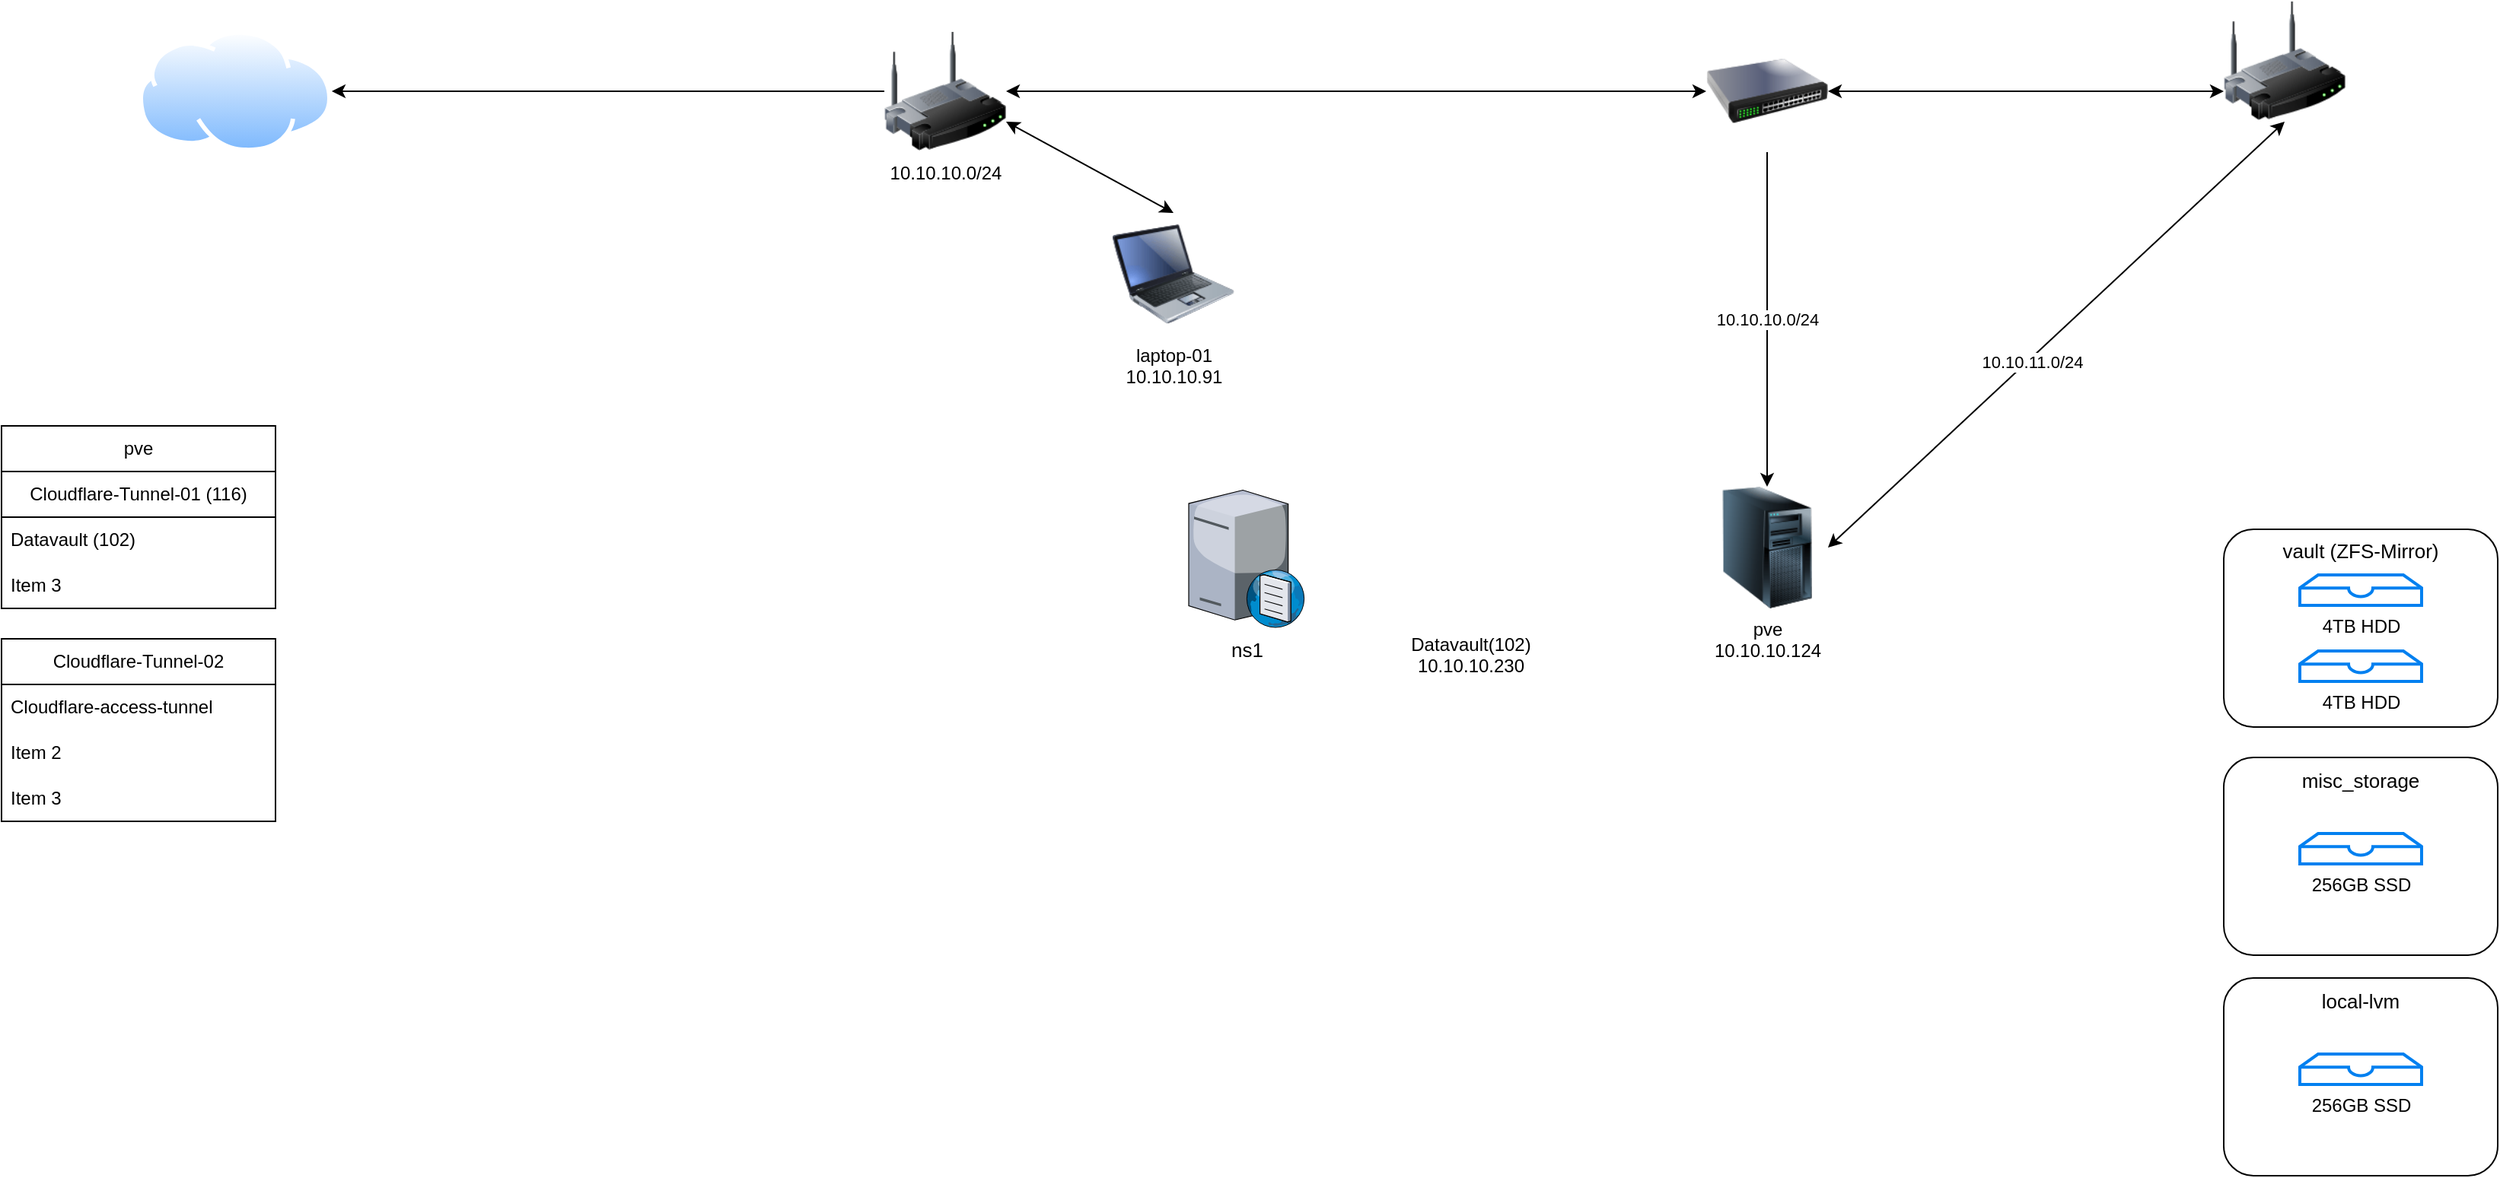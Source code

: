 <mxfile version="20.8.23" type="github">
  <diagram name="Page-1" id="JUxaxvq_NmA8_0eDuPiu">
    <mxGraphModel dx="2899" dy="2229" grid="1" gridSize="10" guides="1" tooltips="1" connect="1" arrows="1" fold="1" page="1" pageScale="1" pageWidth="850" pageHeight="1100" math="0" shadow="0">
      <root>
        <mxCell id="0" />
        <mxCell id="1" parent="0" />
        <mxCell id="Qj9mpcHJ8Z66wuf7wjxP-48" value="&lt;p style=&quot;line-height: 130%; font-size: 13px;&quot; align=&quot;center&quot;&gt;&lt;br&gt;&lt;/p&gt;" style="rounded=1;whiteSpace=wrap;html=1;align=center;" vertex="1" parent="1">
          <mxGeometry x="630" y="208" width="180" height="130" as="geometry" />
        </mxCell>
        <mxCell id="Qj9mpcHJ8Z66wuf7wjxP-1" value="&lt;div&gt;pve &lt;br&gt;&lt;/div&gt;&lt;div&gt;10.10.10.124&lt;br&gt;&lt;/div&gt;" style="image;html=1;image=img/lib/clip_art/computers/Server_Tower_128x128.png" vertex="1" parent="1">
          <mxGeometry x="290" y="180" width="80" height="80" as="geometry" />
        </mxCell>
        <mxCell id="Qj9mpcHJ8Z66wuf7wjxP-34" style="edgeStyle=orthogonalEdgeStyle;rounded=0;orthogonalLoop=1;jettySize=auto;html=1;" edge="1" parent="1" source="Qj9mpcHJ8Z66wuf7wjxP-3" target="Qj9mpcHJ8Z66wuf7wjxP-6">
          <mxGeometry relative="1" as="geometry" />
        </mxCell>
        <mxCell id="Qj9mpcHJ8Z66wuf7wjxP-3" value="10.10.10.0/24" style="image;html=1;image=img/lib/clip_art/networking/Wireless_Router_128x128.png" vertex="1" parent="1">
          <mxGeometry x="-250" y="-120" width="80" height="80" as="geometry" />
        </mxCell>
        <mxCell id="Qj9mpcHJ8Z66wuf7wjxP-4" value="" style="image;html=1;image=img/lib/clip_art/networking/Wireless_Router_128x128.png" vertex="1" parent="1">
          <mxGeometry x="630" y="-140" width="80" height="80" as="geometry" />
        </mxCell>
        <mxCell id="Qj9mpcHJ8Z66wuf7wjxP-9" value="&lt;div&gt;10.10.10.0/24&lt;/div&gt;" style="edgeStyle=orthogonalEdgeStyle;rounded=0;orthogonalLoop=1;jettySize=auto;html=1;exitX=0.5;exitY=1;exitDx=0;exitDy=0;" edge="1" parent="1" source="Qj9mpcHJ8Z66wuf7wjxP-5" target="Qj9mpcHJ8Z66wuf7wjxP-1">
          <mxGeometry relative="1" as="geometry" />
        </mxCell>
        <mxCell id="Qj9mpcHJ8Z66wuf7wjxP-5" value="" style="image;html=1;image=img/lib/clip_art/networking/Switch_128x128.png" vertex="1" parent="1">
          <mxGeometry x="290" y="-120" width="80" height="80" as="geometry" />
        </mxCell>
        <mxCell id="Qj9mpcHJ8Z66wuf7wjxP-6" value="" style="aspect=fixed;perimeter=ellipsePerimeter;html=1;align=center;shadow=0;dashed=0;spacingTop=3;image;image=img/lib/active_directory/internet_cloud.svg;" vertex="1" parent="1">
          <mxGeometry x="-740" y="-120" width="126.98" height="80" as="geometry" />
        </mxCell>
        <mxCell id="Qj9mpcHJ8Z66wuf7wjxP-16" value="&lt;div&gt;Datavault(102)&lt;/div&gt;&lt;div&gt;10.10.10.230&lt;/div&gt;" style="shape=image;html=1;verticalAlign=top;verticalLabelPosition=bottom;labelBackgroundColor=#ffffff;imageAspect=0;aspect=fixed;image=https://cdn1.iconfinder.com/data/icons/Futurosoft%20Icons%200.5.2/128x128/devices/nfs_mount.png" vertex="1" parent="1">
          <mxGeometry x="90" y="180" width="90" height="90" as="geometry" />
        </mxCell>
        <mxCell id="Qj9mpcHJ8Z66wuf7wjxP-30" value="4TB HDD" style="html=1;verticalLabelPosition=bottom;align=center;labelBackgroundColor=#ffffff;verticalAlign=top;strokeWidth=2;strokeColor=#0080F0;shadow=0;dashed=0;shape=mxgraph.ios7.icons.storage;" vertex="1" parent="1">
          <mxGeometry x="680" y="238" width="80" height="20" as="geometry" />
        </mxCell>
        <mxCell id="Qj9mpcHJ8Z66wuf7wjxP-37" value="" style="endArrow=classic;startArrow=classic;html=1;rounded=0;exitX=1;exitY=0.5;exitDx=0;exitDy=0;entryX=0;entryY=0.5;entryDx=0;entryDy=0;" edge="1" parent="1" source="Qj9mpcHJ8Z66wuf7wjxP-3" target="Qj9mpcHJ8Z66wuf7wjxP-5">
          <mxGeometry width="50" height="50" relative="1" as="geometry">
            <mxPoint x="360" y="200" as="sourcePoint" />
            <mxPoint x="410" y="150" as="targetPoint" />
          </mxGeometry>
        </mxCell>
        <mxCell id="Qj9mpcHJ8Z66wuf7wjxP-39" value="" style="endArrow=classic;startArrow=classic;html=1;rounded=0;entryX=0.5;entryY=1;entryDx=0;entryDy=0;exitX=1;exitY=0.5;exitDx=0;exitDy=0;" edge="1" parent="1" source="Qj9mpcHJ8Z66wuf7wjxP-1" target="Qj9mpcHJ8Z66wuf7wjxP-4">
          <mxGeometry width="50" height="50" relative="1" as="geometry">
            <mxPoint x="550" y="250" as="sourcePoint" />
            <mxPoint x="600" y="200" as="targetPoint" />
          </mxGeometry>
        </mxCell>
        <mxCell id="Qj9mpcHJ8Z66wuf7wjxP-41" value="&lt;div&gt;10.10.11.0/24&lt;/div&gt;" style="edgeLabel;html=1;align=center;verticalAlign=middle;resizable=0;points=[];" vertex="1" connectable="0" parent="Qj9mpcHJ8Z66wuf7wjxP-39">
          <mxGeometry x="-0.117" y="-2" relative="1" as="geometry">
            <mxPoint as="offset" />
          </mxGeometry>
        </mxCell>
        <mxCell id="Qj9mpcHJ8Z66wuf7wjxP-40" value="" style="endArrow=classic;startArrow=classic;html=1;rounded=0;entryX=0;entryY=0.75;entryDx=0;entryDy=0;exitX=1;exitY=0.5;exitDx=0;exitDy=0;" edge="1" parent="1" source="Qj9mpcHJ8Z66wuf7wjxP-5" target="Qj9mpcHJ8Z66wuf7wjxP-4">
          <mxGeometry width="50" height="50" relative="1" as="geometry">
            <mxPoint x="520" y="90" as="sourcePoint" />
            <mxPoint x="530" y="70" as="targetPoint" />
          </mxGeometry>
        </mxCell>
        <mxCell id="Qj9mpcHJ8Z66wuf7wjxP-42" value="&lt;div&gt;laptop-01&lt;/div&gt;&lt;div&gt;10.10.10.91&lt;/div&gt;" style="image;html=1;image=img/lib/clip_art/computers/Laptop_128x128.png" vertex="1" parent="1">
          <mxGeometry x="-100" width="80" height="80" as="geometry" />
        </mxCell>
        <mxCell id="Qj9mpcHJ8Z66wuf7wjxP-43" value="" style="endArrow=classic;startArrow=classic;html=1;rounded=0;exitX=0.5;exitY=0;exitDx=0;exitDy=0;entryX=1;entryY=0.75;entryDx=0;entryDy=0;" edge="1" parent="1" source="Qj9mpcHJ8Z66wuf7wjxP-42" target="Qj9mpcHJ8Z66wuf7wjxP-3">
          <mxGeometry width="50" height="50" relative="1" as="geometry">
            <mxPoint x="360" y="300" as="sourcePoint" />
            <mxPoint x="410" y="250" as="targetPoint" />
            <Array as="points" />
          </mxGeometry>
        </mxCell>
        <mxCell id="Qj9mpcHJ8Z66wuf7wjxP-44" value="pve" style="swimlane;fontStyle=0;childLayout=stackLayout;horizontal=1;startSize=30;horizontalStack=0;resizeParent=1;resizeParentMax=0;resizeLast=0;collapsible=1;marginBottom=0;whiteSpace=wrap;html=1;" vertex="1" parent="1">
          <mxGeometry x="-830" y="140" width="180" height="120" as="geometry" />
        </mxCell>
        <mxCell id="Qj9mpcHJ8Z66wuf7wjxP-20" value="&lt;div&gt;Cloudflare-Tunnel-01 (116)&lt;br&gt;&lt;/div&gt;" style="swimlane;fontStyle=0;childLayout=stackLayout;horizontal=1;startSize=30;horizontalStack=0;resizeParent=1;resizeParentMax=0;resizeLast=0;collapsible=1;marginBottom=0;whiteSpace=wrap;html=1;" vertex="1" collapsed="1" parent="Qj9mpcHJ8Z66wuf7wjxP-44">
          <mxGeometry y="30" width="180" height="30" as="geometry">
            <mxRectangle y="30" width="180" height="120" as="alternateBounds" />
          </mxGeometry>
        </mxCell>
        <mxCell id="Qj9mpcHJ8Z66wuf7wjxP-21" value="Cloudflare-access-tunnel" style="text;strokeColor=none;fillColor=none;align=left;verticalAlign=middle;spacingLeft=4;spacingRight=4;overflow=hidden;points=[[0,0.5],[1,0.5]];portConstraint=eastwest;rotatable=0;whiteSpace=wrap;html=1;" vertex="1" parent="Qj9mpcHJ8Z66wuf7wjxP-20">
          <mxGeometry y="30" width="180" height="30" as="geometry" />
        </mxCell>
        <mxCell id="Qj9mpcHJ8Z66wuf7wjxP-22" value="Redis" style="text;strokeColor=none;fillColor=none;align=left;verticalAlign=middle;spacingLeft=4;spacingRight=4;overflow=hidden;points=[[0,0.5],[1,0.5]];portConstraint=eastwest;rotatable=0;whiteSpace=wrap;html=1;" vertex="1" parent="Qj9mpcHJ8Z66wuf7wjxP-20">
          <mxGeometry y="60" width="180" height="30" as="geometry" />
        </mxCell>
        <mxCell id="Qj9mpcHJ8Z66wuf7wjxP-23" value="Authelia" style="text;strokeColor=none;fillColor=none;align=left;verticalAlign=middle;spacingLeft=4;spacingRight=4;overflow=hidden;points=[[0,0.5],[1,0.5]];portConstraint=eastwest;rotatable=0;whiteSpace=wrap;html=1;" vertex="1" parent="Qj9mpcHJ8Z66wuf7wjxP-20">
          <mxGeometry y="90" width="180" height="30" as="geometry" />
        </mxCell>
        <mxCell id="Qj9mpcHJ8Z66wuf7wjxP-46" value="Datavault (102)" style="text;strokeColor=none;fillColor=none;align=left;verticalAlign=middle;spacingLeft=4;spacingRight=4;overflow=hidden;points=[[0,0.5],[1,0.5]];portConstraint=eastwest;rotatable=0;whiteSpace=wrap;html=1;" vertex="1" parent="Qj9mpcHJ8Z66wuf7wjxP-44">
          <mxGeometry y="60" width="180" height="30" as="geometry" />
        </mxCell>
        <mxCell id="Qj9mpcHJ8Z66wuf7wjxP-47" value="Item 3" style="text;strokeColor=none;fillColor=none;align=left;verticalAlign=middle;spacingLeft=4;spacingRight=4;overflow=hidden;points=[[0,0.5],[1,0.5]];portConstraint=eastwest;rotatable=0;whiteSpace=wrap;html=1;" vertex="1" parent="Qj9mpcHJ8Z66wuf7wjxP-44">
          <mxGeometry y="90" width="180" height="30" as="geometry" />
        </mxCell>
        <mxCell id="Qj9mpcHJ8Z66wuf7wjxP-25" value="&lt;div&gt;Cloudflare-Tunnel-02&lt;/div&gt;" style="swimlane;fontStyle=0;childLayout=stackLayout;horizontal=1;startSize=30;horizontalStack=0;resizeParent=1;resizeParentMax=0;resizeLast=0;collapsible=1;marginBottom=0;whiteSpace=wrap;html=1;" vertex="1" parent="1">
          <mxGeometry x="-830" y="280" width="180" height="120" as="geometry" />
        </mxCell>
        <mxCell id="Qj9mpcHJ8Z66wuf7wjxP-26" value="Cloudflare-access-tunnel" style="text;strokeColor=none;fillColor=none;align=left;verticalAlign=middle;spacingLeft=4;spacingRight=4;overflow=hidden;points=[[0,0.5],[1,0.5]];portConstraint=eastwest;rotatable=0;whiteSpace=wrap;html=1;" vertex="1" parent="Qj9mpcHJ8Z66wuf7wjxP-25">
          <mxGeometry y="30" width="180" height="30" as="geometry" />
        </mxCell>
        <mxCell id="Qj9mpcHJ8Z66wuf7wjxP-27" value="Item 2" style="text;strokeColor=none;fillColor=none;align=left;verticalAlign=middle;spacingLeft=4;spacingRight=4;overflow=hidden;points=[[0,0.5],[1,0.5]];portConstraint=eastwest;rotatable=0;whiteSpace=wrap;html=1;" vertex="1" parent="Qj9mpcHJ8Z66wuf7wjxP-25">
          <mxGeometry y="60" width="180" height="30" as="geometry" />
        </mxCell>
        <mxCell id="Qj9mpcHJ8Z66wuf7wjxP-28" value="Item 3" style="text;strokeColor=none;fillColor=none;align=left;verticalAlign=middle;spacingLeft=4;spacingRight=4;overflow=hidden;points=[[0,0.5],[1,0.5]];portConstraint=eastwest;rotatable=0;whiteSpace=wrap;html=1;" vertex="1" parent="Qj9mpcHJ8Z66wuf7wjxP-25">
          <mxGeometry y="90" width="180" height="30" as="geometry" />
        </mxCell>
        <mxCell id="Qj9mpcHJ8Z66wuf7wjxP-49" value="&lt;p style=&quot;line-height: 130%; font-size: 13px;&quot; align=&quot;center&quot;&gt;vault (ZFS-Mirror)&lt;/p&gt;" style="text;html=1;strokeColor=none;fillColor=none;align=center;verticalAlign=middle;whiteSpace=wrap;rounded=0;fontSize=13;" vertex="1" parent="1">
          <mxGeometry x="645" y="208" width="150" height="30" as="geometry" />
        </mxCell>
        <mxCell id="Qj9mpcHJ8Z66wuf7wjxP-50" value="4TB HDD" style="html=1;verticalLabelPosition=bottom;align=center;labelBackgroundColor=#ffffff;verticalAlign=top;strokeWidth=2;strokeColor=#0080F0;shadow=0;dashed=0;shape=mxgraph.ios7.icons.storage;" vertex="1" parent="1">
          <mxGeometry x="680" y="288" width="80" height="20" as="geometry" />
        </mxCell>
        <mxCell id="Qj9mpcHJ8Z66wuf7wjxP-51" value="&lt;p style=&quot;line-height: 130%; font-size: 13px;&quot; align=&quot;center&quot;&gt;&lt;br&gt;&lt;/p&gt;" style="rounded=1;whiteSpace=wrap;html=1;align=center;" vertex="1" parent="1">
          <mxGeometry x="630" y="358" width="180" height="130" as="geometry" />
        </mxCell>
        <mxCell id="Qj9mpcHJ8Z66wuf7wjxP-53" value="misc_storage" style="text;html=1;strokeColor=none;fillColor=none;align=center;verticalAlign=middle;whiteSpace=wrap;rounded=0;fontSize=13;" vertex="1" parent="1">
          <mxGeometry x="645" y="358" width="150" height="30" as="geometry" />
        </mxCell>
        <mxCell id="Qj9mpcHJ8Z66wuf7wjxP-54" value="256GB SSD" style="html=1;verticalLabelPosition=bottom;align=center;labelBackgroundColor=#ffffff;verticalAlign=top;strokeWidth=2;strokeColor=#0080F0;shadow=0;dashed=0;shape=mxgraph.ios7.icons.storage;" vertex="1" parent="1">
          <mxGeometry x="680" y="408" width="80" height="20" as="geometry" />
        </mxCell>
        <mxCell id="Qj9mpcHJ8Z66wuf7wjxP-55" value="&lt;p style=&quot;line-height: 130%; font-size: 13px;&quot; align=&quot;center&quot;&gt;&lt;br&gt;&lt;/p&gt;" style="rounded=1;whiteSpace=wrap;html=1;align=center;" vertex="1" parent="1">
          <mxGeometry x="630" y="503" width="180" height="130" as="geometry" />
        </mxCell>
        <mxCell id="Qj9mpcHJ8Z66wuf7wjxP-56" value="local-lvm" style="text;html=1;strokeColor=none;fillColor=none;align=center;verticalAlign=middle;whiteSpace=wrap;rounded=0;fontSize=13;" vertex="1" parent="1">
          <mxGeometry x="645" y="503" width="150" height="30" as="geometry" />
        </mxCell>
        <mxCell id="Qj9mpcHJ8Z66wuf7wjxP-57" value="256GB SSD" style="html=1;verticalLabelPosition=bottom;align=center;labelBackgroundColor=#ffffff;verticalAlign=top;strokeWidth=2;strokeColor=#0080F0;shadow=0;dashed=0;shape=mxgraph.ios7.icons.storage;" vertex="1" parent="1">
          <mxGeometry x="680" y="553" width="80" height="20" as="geometry" />
        </mxCell>
        <mxCell id="Qj9mpcHJ8Z66wuf7wjxP-59" value="&lt;div&gt;ns1&lt;/div&gt;" style="verticalLabelPosition=bottom;sketch=0;aspect=fixed;html=1;verticalAlign=top;strokeColor=none;align=center;outlineConnect=0;shape=mxgraph.citrix.dns_server;fontSize=13;" vertex="1" parent="1">
          <mxGeometry x="-50" y="180" width="76.5" height="92.5" as="geometry" />
        </mxCell>
      </root>
    </mxGraphModel>
  </diagram>
</mxfile>
